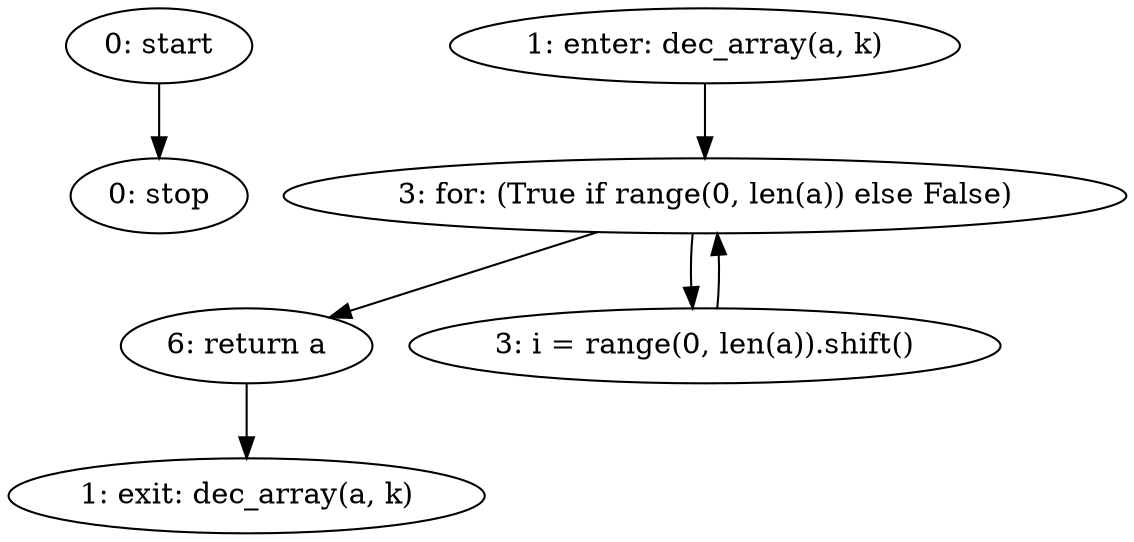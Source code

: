 strict digraph "" {
	node [label="\N"];
	0	[label="0: start"];
	6	[label="0: stop"];
	0 -> 6;
	1	[label="1: enter: dec_array(a, k)"];
	3	[label="3: for: (True if range(0, len(a)) else False)"];
	1 -> 3;
	5	[label="6: return a"];
	3 -> 5;
	4	[label="3: i = range(0, len(a)).shift()"];
	3 -> 4;
	2	[label="1: exit: dec_array(a, k)"];
	5 -> 2;
	4 -> 3;
}

